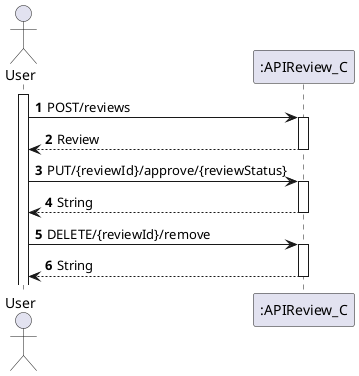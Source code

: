@startuml
'https://plantuml.com/sequence-diagram

autoactivate on
autonumber

actor "User" as User
participant ":APIReview_C" as rev1

activate User

User -> rev1: POST/reviews
rev1 --> User: Review
User -> rev1: PUT/{reviewId}/approve/{reviewStatus}
rev1 --> User: String
User -> rev1: DELETE/{reviewId}/remove
rev1 --> User: String
@enduml
